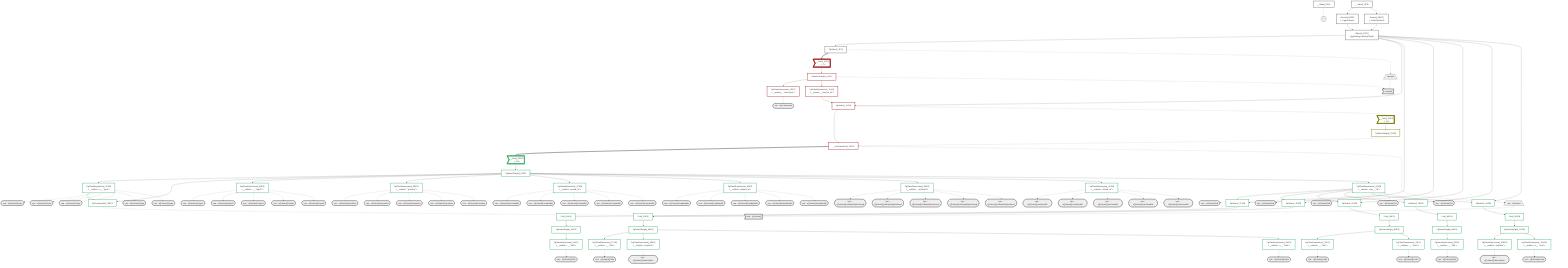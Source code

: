graph TD
    classDef path fill:#eee,stroke:#000
    classDef plan fill:#fff,stroke-width:3px
    classDef itemplan fill:#fff,stroke-width:6px
    classDef sideeffectplan fill:#f00,stroke-width:6px

    %% subgraph fields
    P1{{"~"}}:::path
    P2[/">people"\]:::path
    P3>">people[]"]:::path
    P2 -.- P3
    P4([">pe…e[]>username"]):::path
    %% P3 -.-> P4
    P5[/">pe…e[]>items"\]:::path
    P6>">pe…e[]>items[]"]:::path
    P5 -.- P6
    P7([">pe…e[]>items[]>id"]):::path
    %% P6 -.-> P7
    P8([">pe…e[]>items[]>type"]):::path
    %% P6 -.-> P8
    P9([">pe…e[]>items[]>type2"]):::path
    %% P6 -.-> P9
    P10([">pe…e[]>items[]>position"]):::path
    %% P6 -.-> P10
    P11([">pe…e[]>items[]>createdAt"]):::path
    %% P6 -.-> P11
    P12([">pe…e[]>items[]>updatedAt"]):::path
    %% P6 -.-> P12
    P13([">pe…e[]>items[]>isExplicitlyArchived"]):::path
    %% P6 -.-> P13
    P14([">pe…e[]>items[]>archivedAt"]):::path
    %% P6 -.-> P14
    P15([">pe…e[]>items[]>title"]):::path
    %% P6 -.-> P15
    P16([">pe…e[]>items[]>id"]):::path
    %% P6 -.-> P16
    P17([">pe…e[]>items[]>type"]):::path
    %% P6 -.-> P17
    P18([">pe…e[]>items[]>type2"]):::path
    %% P6 -.-> P18
    P19([">pe…e[]>items[]>position"]):::path
    %% P6 -.-> P19
    P20([">pe…e[]>items[]>createdAt"]):::path
    %% P6 -.-> P20
    P21([">pe…e[]>items[]>updatedAt"]):::path
    %% P6 -.-> P21
    P22([">pe…e[]>items[]>isExplicitlyArchived"]):::path
    %% P6 -.-> P22
    P23([">pe…e[]>items[]>archivedAt"]):::path
    %% P6 -.-> P23
    P24([">pe…e[]>items[]>title"]):::path
    %% P6 -.-> P24
    P25([">pe…e[]>items[]>description"]):::path
    %% P6 -.-> P25
    P26([">pe…e[]>items[]>note"]):::path
    %% P6 -.-> P26
    P27([">pe…e[]>items[]>id"]):::path
    %% P6 -.-> P27
    P28([">pe…e[]>items[]>type"]):::path
    %% P6 -.-> P28
    P29([">pe…e[]>items[]>type2"]):::path
    %% P6 -.-> P29
    P30([">pe…e[]>items[]>position"]):::path
    %% P6 -.-> P30
    P31([">pe…e[]>items[]>createdAt"]):::path
    %% P6 -.-> P31
    P32([">pe…e[]>items[]>updatedAt"]):::path
    %% P6 -.-> P32
    P33([">pe…e[]>items[]>isExplicitlyArchived"]):::path
    %% P6 -.-> P33
    P34([">pe…e[]>items[]>archivedAt"]):::path
    %% P6 -.-> P34
    P35([">pe…e[]>items[]>title"]):::path
    %% P6 -.-> P35
    P36([">pe…e[]>items[]>color"]):::path
    %% P6 -.-> P36
    P37([">pe…e[]>items[]>id"]):::path
    %% P6 -.-> P37
    P38([">pe…e[]>items[]>type"]):::path
    %% P6 -.-> P38
    P39([">pe…e[]>items[]>type2"]):::path
    %% P6 -.-> P39
    P40([">pe…e[]>items[]>position"]):::path
    %% P6 -.-> P40
    P41([">pe…e[]>items[]>createdAt"]):::path
    %% P6 -.-> P41
    P42([">pe…e[]>items[]>updatedAt"]):::path
    %% P6 -.-> P42
    P43([">pe…e[]>items[]>isExplicitlyArchived"]):::path
    %% P6 -.-> P43
    P44([">pe…e[]>items[]>archivedAt"]):::path
    %% P6 -.-> P44
    P45([">pe…e[]>items[]>title"]):::path
    %% P6 -.-> P45
    P46([">pe…e[]>items[]>id"]):::path
    %% P6 -.-> P46
    P47([">pe…e[]>items[]>type"]):::path
    %% P6 -.-> P47
    P48([">pe…e[]>items[]>type2"]):::path
    %% P6 -.-> P48
    P49([">pe…e[]>items[]>position"]):::path
    %% P6 -.-> P49
    P50([">pe…e[]>items[]>createdAt"]):::path
    %% P6 -.-> P50
    P51([">pe…e[]>items[]>updatedAt"]):::path
    %% P6 -.-> P51
    P52([">pe…e[]>items[]>isExplicitlyArchived"]):::path
    %% P6 -.-> P52
    P53([">pe…e[]>items[]>archivedAt"]):::path
    %% P6 -.-> P53
    P54([">pe…e[]>items[]>description"]):::path
    %% P6 -.-> P54
    P55([">pe…e[]>items[]>note"]):::path
    %% P6 -.-> P55
    %% P3 -.-> P5
    %% P1 -.-> P2
    %% end

    %% define plans
    __Value_3["__Value[_3∈0]<br /><context>"]:::plan
    __Value_5["__Value[_5∈0]<br /><rootValue>"]:::plan
    PgSelect_7["PgSelect[_7∈0]<br /><people>"]:::plan
    __Item_11>"__Item[_11∈1]<br /><_7>"]:::itemplan
    PgSelectSingle_12["PgSelectSingle[_12∈1]<br /><people>"]:::plan
    PgClassExpression_13["PgClassExpression[_13∈1]<br /><__people__.#quot;username#quot;>"]:::plan
    PgClassExpression_14["PgClassExpression[_14∈1]<br /><__people__.#quot;person_id#quot;>"]:::plan
    PgSelect_15["PgSelect[_15∈1]<br /><relational_items>"]:::plan
    __ListTransform_19["__ListTransform[_19∈1]<br /><each:_15>"]:::plan
    __Item_20>"__Item[_20∈2]<br /><_15>"]:::itemplan
    PgSelectSingle_21["PgSelectSingle[_21∈2]<br /><relational_items>"]:::plan
    __Item_22>"__Item[_22∈3]<br /><_19>"]:::itemplan
    PgSelectSingle_23["PgSelectSingle[_23∈3]<br /><relational_items>"]:::plan
    PgClassExpression_24["PgClassExpression[_24∈3]<br /><__relation...s__.#quot;type#quot;>"]:::plan
    PgPolymorphic_25["PgPolymorphic[_25∈3]"]:::plan
    PgSelect_27["PgSelect[_27∈3]<br /><relational_topics>"]:::plan
    First_31["First[_31∈3]"]:::plan
    PgSelectSingle_32["PgSelectSingle[_32∈3]<br /><relational_topics>"]:::plan
    PgClassExpression_35["PgClassExpression[_35∈3]<br /><__relation...__.#quot;type2#quot;>"]:::plan
    PgClassExpression_36["PgClassExpression[_36∈3]<br /><__relation...#quot;position#quot;>"]:::plan
    PgClassExpression_37["PgClassExpression[_37∈3]<br /><__relation...reated_at#quot;>"]:::plan
    PgClassExpression_38["PgClassExpression[_38∈3]<br /><__relation...pdated_at#quot;>"]:::plan
    PgClassExpression_39["PgClassExpression[_39∈3]<br /><__relation..._archived#quot;>"]:::plan
    PgClassExpression_40["PgClassExpression[_40∈3]<br /><__relation...chived_at#quot;>"]:::plan
    PgClassExpression_41["PgClassExpression[_41∈3]<br /><__relation...__.#quot;title#quot;>"]:::plan
    PgSelect_43["PgSelect[_43∈3]<br /><relational_posts>"]:::plan
    First_47["First[_47∈3]"]:::plan
    PgSelectSingle_48["PgSelectSingle[_48∈3]<br /><relational_posts>"]:::plan
    PgClassExpression_57["PgClassExpression[_57∈3]<br /><__relation...__.#quot;title#quot;>"]:::plan
    PgClassExpression_58["PgClassExpression[_58∈3]<br /><__relation...scription#quot;>"]:::plan
    PgClassExpression_59["PgClassExpression[_59∈3]<br /><__relation...s__.#quot;note#quot;>"]:::plan
    PgSelect_61["PgSelect[_61∈3]<br /><relational_dividers>"]:::plan
    First_65["First[_65∈3]"]:::plan
    PgSelectSingle_66["PgSelectSingle[_66∈3]<br /><relational_dividers>"]:::plan
    PgClassExpression_75["PgClassExpression[_75∈3]<br /><__relation...__.#quot;title#quot;>"]:::plan
    PgClassExpression_76["PgClassExpression[_76∈3]<br /><__relation...__.#quot;color#quot;>"]:::plan
    PgSelect_78["PgSelect[_78∈3]<br /><relational_checklists>"]:::plan
    First_82["First[_82∈3]"]:::plan
    PgSelectSingle_83["PgSelectSingle[_83∈3]<br /><relational_checklists>"]:::plan
    PgClassExpression_92["PgClassExpression[_92∈3]<br /><__relation...__.#quot;title#quot;>"]:::plan
    PgClassExpression_93["PgClassExpression[_93∈3]<br /><__relation...ems__.#quot;id#quot;>"]:::plan
    PgSelect_94["PgSelect[_94∈3]<br /><relational_checklist_items>"]:::plan
    Access_95["Access[_95∈0]<br /><_3.pgSettings>"]:::plan
    Access_96["Access[_96∈0]<br /><_3.withPgClient>"]:::plan
    Object_97["Object[_97∈0]<br /><{pgSettings,withPgClient}>"]:::plan
    First_98["First[_98∈3]"]:::plan
    PgSelectSingle_99["PgSelectSingle[_99∈3]<br /><relational_checklist_items>"]:::plan
    PgClassExpression_108["PgClassExpression[_108∈3]<br /><__relation...scription#quot;>"]:::plan
    PgClassExpression_109["PgClassExpression[_109∈3]<br /><__relation...s__.#quot;note#quot;>"]:::plan

    %% plan dependencies
    Object_97 --> PgSelect_7
    PgSelect_7 ==> __Item_11
    __Item_11 --> PgSelectSingle_12
    PgSelectSingle_12 --> PgClassExpression_13
    PgSelectSingle_12 --> PgClassExpression_14
    Object_97 --> PgSelect_15
    PgClassExpression_14 --> PgSelect_15
    PgSelect_15 --> __ListTransform_19
    PgSelectSingle_21 -.-> __ListTransform_19
    PgSelect_15 -.-> __Item_20
    __Item_20 --> PgSelectSingle_21
    __ListTransform_19 ==> __Item_22
    __Item_22 --> PgSelectSingle_23
    PgSelectSingle_23 --> PgClassExpression_24
    PgSelectSingle_23 --> PgPolymorphic_25
    PgClassExpression_24 --> PgPolymorphic_25
    Object_97 --> PgSelect_27
    PgClassExpression_93 --> PgSelect_27
    PgSelect_27 --> First_31
    First_31 --> PgSelectSingle_32
    PgSelectSingle_23 --> PgClassExpression_35
    PgSelectSingle_23 --> PgClassExpression_36
    PgSelectSingle_23 --> PgClassExpression_37
    PgSelectSingle_23 --> PgClassExpression_38
    PgSelectSingle_23 --> PgClassExpression_39
    PgSelectSingle_23 --> PgClassExpression_40
    PgSelectSingle_32 --> PgClassExpression_41
    Object_97 --> PgSelect_43
    PgClassExpression_93 --> PgSelect_43
    PgSelect_43 --> First_47
    First_47 --> PgSelectSingle_48
    PgSelectSingle_48 --> PgClassExpression_57
    PgSelectSingle_48 --> PgClassExpression_58
    PgSelectSingle_48 --> PgClassExpression_59
    Object_97 --> PgSelect_61
    PgClassExpression_93 --> PgSelect_61
    PgSelect_61 --> First_65
    First_65 --> PgSelectSingle_66
    PgSelectSingle_66 --> PgClassExpression_75
    PgSelectSingle_66 --> PgClassExpression_76
    Object_97 --> PgSelect_78
    PgClassExpression_93 --> PgSelect_78
    PgSelect_78 --> First_82
    First_82 --> PgSelectSingle_83
    PgSelectSingle_83 --> PgClassExpression_92
    PgSelectSingle_23 --> PgClassExpression_93
    Object_97 --> PgSelect_94
    PgClassExpression_93 --> PgSelect_94
    __Value_3 --> Access_95
    __Value_3 --> Access_96
    Access_95 --> Object_97
    Access_96 --> Object_97
    PgSelect_94 --> First_98
    First_98 --> PgSelectSingle_99
    PgSelectSingle_99 --> PgClassExpression_108
    PgSelectSingle_99 --> PgClassExpression_109

    %% plan-to-path relationships
    __Value_5 -.-> P1
    PgSelect_7 -.-> P2
    PgSelectSingle_12 -.-> P3
    PgClassExpression_13 -.-> P4
    __ListTransform_19 -.-> P5
    PgPolymorphic_25 -.-> P6
    PgClassExpression_93 -.-> P7
    PgClassExpression_24 -.-> P8
    PgClassExpression_35 -.-> P9
    PgClassExpression_36 -.-> P10
    PgClassExpression_37 -.-> P11
    PgClassExpression_38 -.-> P12
    PgClassExpression_39 -.-> P13
    PgClassExpression_40 -.-> P14
    PgClassExpression_41 -.-> P15
    PgClassExpression_93 -.-> P16
    PgClassExpression_24 -.-> P17
    PgClassExpression_35 -.-> P18
    PgClassExpression_36 -.-> P19
    PgClassExpression_37 -.-> P20
    PgClassExpression_38 -.-> P21
    PgClassExpression_39 -.-> P22
    PgClassExpression_40 -.-> P23
    PgClassExpression_57 -.-> P24
    PgClassExpression_58 -.-> P25
    PgClassExpression_59 -.-> P26
    PgClassExpression_93 -.-> P27
    PgClassExpression_24 -.-> P28
    PgClassExpression_35 -.-> P29
    PgClassExpression_36 -.-> P30
    PgClassExpression_37 -.-> P31
    PgClassExpression_38 -.-> P32
    PgClassExpression_39 -.-> P33
    PgClassExpression_40 -.-> P34
    PgClassExpression_75 -.-> P35
    PgClassExpression_76 -.-> P36
    PgClassExpression_93 -.-> P37
    PgClassExpression_24 -.-> P38
    PgClassExpression_35 -.-> P39
    PgClassExpression_36 -.-> P40
    PgClassExpression_37 -.-> P41
    PgClassExpression_38 -.-> P42
    PgClassExpression_39 -.-> P43
    PgClassExpression_40 -.-> P44
    PgClassExpression_92 -.-> P45
    PgClassExpression_93 -.-> P46
    PgClassExpression_24 -.-> P47
    PgClassExpression_35 -.-> P48
    PgClassExpression_36 -.-> P49
    PgClassExpression_37 -.-> P50
    PgClassExpression_38 -.-> P51
    PgClassExpression_39 -.-> P52
    PgClassExpression_40 -.-> P53
    PgClassExpression_108 -.-> P54
    PgClassExpression_109 -.-> P55

    %% allocate buckets
    classDef bucket0 stroke:#696969
    class __Value_3,__Value_5,PgSelect_7,Access_95,Access_96,Object_97 bucket0
    classDef bucket1 stroke:#a52a2a
    class __Item_11,PgSelectSingle_12,PgClassExpression_13,PgClassExpression_14,PgSelect_15,__ListTransform_19 bucket1
    classDef bucket2 stroke:#808000
    class __Item_20,PgSelectSingle_21 bucket2
    classDef bucket3 stroke:#3cb371
    class __Item_22,PgSelectSingle_23,PgClassExpression_24,PgPolymorphic_25,PgSelect_27,First_31,PgSelectSingle_32,PgClassExpression_35,PgClassExpression_36,PgClassExpression_37,PgClassExpression_38,PgClassExpression_39,PgClassExpression_40,PgClassExpression_41,PgSelect_43,First_47,PgSelectSingle_48,PgClassExpression_57,PgClassExpression_58,PgClassExpression_59,PgSelect_61,First_65,PgSelectSingle_66,PgClassExpression_75,PgClassExpression_76,PgSelect_78,First_82,PgSelectSingle_83,PgClassExpression_92,PgClassExpression_93,PgSelect_94,First_98,PgSelectSingle_99,PgClassExpression_108,PgClassExpression_109 bucket3